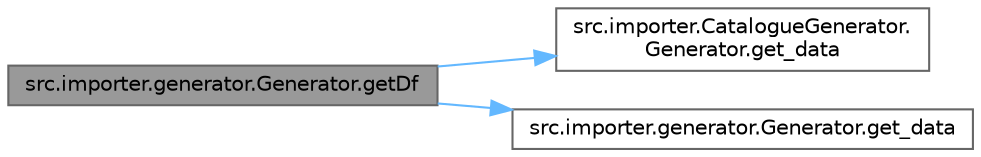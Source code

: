 digraph "src.importer.generator.Generator.getDf"
{
 // LATEX_PDF_SIZE
  bgcolor="transparent";
  edge [fontname=Helvetica,fontsize=10,labelfontname=Helvetica,labelfontsize=10];
  node [fontname=Helvetica,fontsize=10,shape=box,height=0.2,width=0.4];
  rankdir="LR";
  Node1 [id="Node000001",label="src.importer.generator.Generator.getDf",height=0.2,width=0.4,color="gray40", fillcolor="grey60", style="filled", fontcolor="black",tooltip=" "];
  Node1 -> Node2 [id="edge1_Node000001_Node000002",color="steelblue1",style="solid",tooltip=" "];
  Node2 [id="Node000002",label="src.importer.CatalogueGenerator.\lGenerator.get_data",height=0.2,width=0.4,color="grey40", fillcolor="white", style="filled",URL="$classsrc_1_1importer_1_1_catalogue_generator_1_1_generator.html#afbfc9e92514802aa1e63eb3b9f6f6fb4",tooltip=" "];
  Node1 -> Node3 [id="edge2_Node000001_Node000003",color="steelblue1",style="solid",tooltip=" "];
  Node3 [id="Node000003",label="src.importer.generator.Generator.get_data",height=0.2,width=0.4,color="grey40", fillcolor="white", style="filled",URL="$classsrc_1_1importer_1_1generator_1_1_generator.html#a1389ec4b4f7619b0745658ad4373ea1a",tooltip=" "];
}
